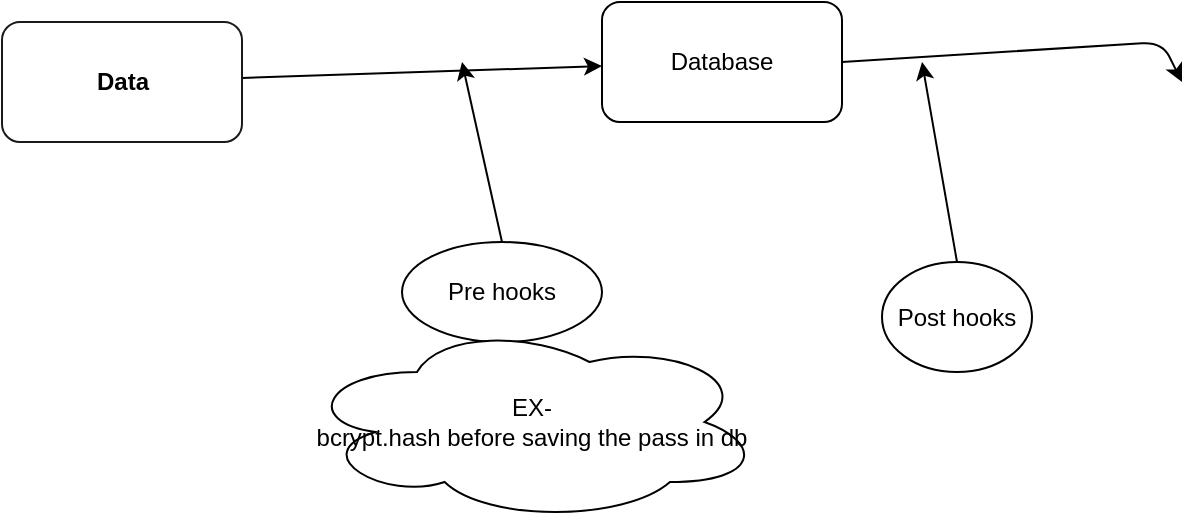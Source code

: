 <mxfile>
    <diagram id="Pzur21tXkicWES9HNhdy" name="Page-1">
        <mxGraphModel dx="525" dy="482" grid="1" gridSize="10" guides="1" tooltips="1" connect="1" arrows="1" fold="1" page="1" pageScale="1" pageWidth="850" pageHeight="1100" math="0" shadow="0">
            <root>
                <mxCell id="0"/>
                <mxCell id="1" parent="0"/>
                <mxCell id="4" value="" style="edgeStyle=none;html=1;" parent="1" source="2" target="3" edge="1">
                    <mxGeometry relative="1" as="geometry"/>
                </mxCell>
                <mxCell id="2" value="Data" style="rounded=1;html=1;fontStyle=1;strokeColor=#1A1A1A;" parent="1" vertex="1">
                    <mxGeometry x="30" y="390" width="120" height="60" as="geometry"/>
                </mxCell>
                <mxCell id="8" style="edgeStyle=none;html=1;exitX=1;exitY=0.5;exitDx=0;exitDy=0;" parent="1" source="3" edge="1">
                    <mxGeometry relative="1" as="geometry">
                        <mxPoint x="620" y="420" as="targetPoint"/>
                        <Array as="points">
                            <mxPoint x="610" y="400"/>
                        </Array>
                    </mxGeometry>
                </mxCell>
                <mxCell id="3" value="Database" style="whiteSpace=wrap;html=1;rounded=1;" parent="1" vertex="1">
                    <mxGeometry x="330" y="380" width="120" height="60" as="geometry"/>
                </mxCell>
                <mxCell id="11" style="edgeStyle=none;html=1;exitX=0.5;exitY=0;exitDx=0;exitDy=0;" parent="1" source="5" edge="1">
                    <mxGeometry relative="1" as="geometry">
                        <mxPoint x="260.0" y="410" as="targetPoint"/>
                    </mxGeometry>
                </mxCell>
                <mxCell id="5" value="Pre hooks" style="ellipse;whiteSpace=wrap;html=1;" parent="1" vertex="1">
                    <mxGeometry x="230" y="500" width="100" height="50" as="geometry"/>
                </mxCell>
                <mxCell id="15" style="edgeStyle=none;html=1;exitX=0.5;exitY=0;exitDx=0;exitDy=0;" parent="1" source="6" edge="1">
                    <mxGeometry relative="1" as="geometry">
                        <mxPoint x="490" y="410" as="targetPoint"/>
                    </mxGeometry>
                </mxCell>
                <mxCell id="6" value="Post hooks" style="ellipse;whiteSpace=wrap;html=1;" parent="1" vertex="1">
                    <mxGeometry x="470" y="510" width="75" height="55" as="geometry"/>
                </mxCell>
                <mxCell id="16" value="EX-&lt;br&gt;bcrypt.hash before saving the pass in db" style="ellipse;shape=cloud;whiteSpace=wrap;html=1;" vertex="1" parent="1">
                    <mxGeometry x="180" y="540" width="230" height="100" as="geometry"/>
                </mxCell>
            </root>
        </mxGraphModel>
    </diagram>
</mxfile>